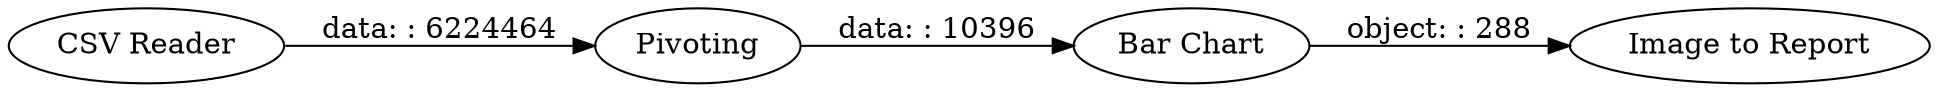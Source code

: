 digraph {
	"7525288735842122716_1" [label="CSV Reader"]
	"7525288735842122716_2" [label=Pivoting]
	"7525288735842122716_3" [label="Bar Chart"]
	"7525288735842122716_4" [label="Image to Report"]
	"7525288735842122716_3" -> "7525288735842122716_4" [label="object: : 288"]
	"7525288735842122716_2" -> "7525288735842122716_3" [label="data: : 10396"]
	"7525288735842122716_1" -> "7525288735842122716_2" [label="data: : 6224464"]
	rankdir=LR
}
